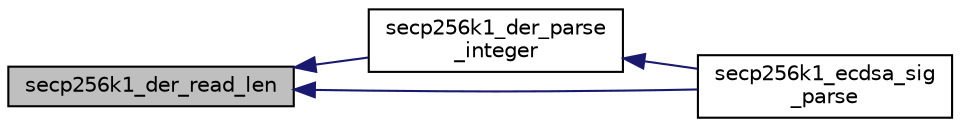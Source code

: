 digraph "secp256k1_der_read_len"
{
  edge [fontname="Helvetica",fontsize="10",labelfontname="Helvetica",labelfontsize="10"];
  node [fontname="Helvetica",fontsize="10",shape=record];
  rankdir="LR";
  Node10 [label="secp256k1_der_read_len",height=0.2,width=0.4,color="black", fillcolor="grey75", style="filled", fontcolor="black"];
  Node10 -> Node11 [dir="back",color="midnightblue",fontsize="10",style="solid",fontname="Helvetica"];
  Node11 [label="secp256k1_der_parse\l_integer",height=0.2,width=0.4,color="black", fillcolor="white", style="filled",URL="$d5/d27/ecdsa__impl_8h.html#a701c7cf2fd0fa52c2e3301f719f3fe4a"];
  Node11 -> Node12 [dir="back",color="midnightblue",fontsize="10",style="solid",fontname="Helvetica"];
  Node12 [label="secp256k1_ecdsa_sig\l_parse",height=0.2,width=0.4,color="black", fillcolor="white", style="filled",URL="$d5/d27/ecdsa__impl_8h.html#af5f863608f65607ecc117a594448baf1"];
  Node10 -> Node12 [dir="back",color="midnightblue",fontsize="10",style="solid",fontname="Helvetica"];
}
